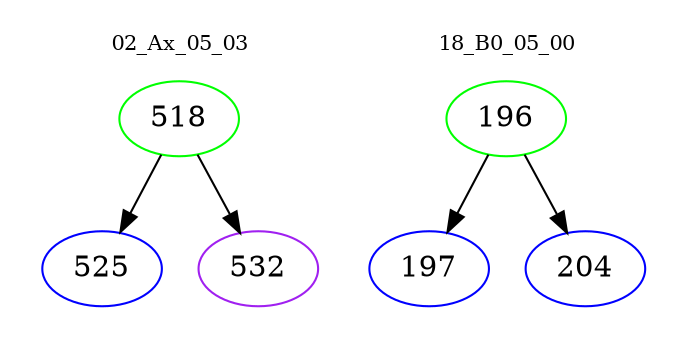 digraph{
subgraph cluster_0 {
color = white
label = "02_Ax_05_03";
fontsize=10;
T0_518 [label="518", color="green"]
T0_518 -> T0_525 [color="black"]
T0_525 [label="525", color="blue"]
T0_518 -> T0_532 [color="black"]
T0_532 [label="532", color="purple"]
}
subgraph cluster_1 {
color = white
label = "18_B0_05_00";
fontsize=10;
T1_196 [label="196", color="green"]
T1_196 -> T1_197 [color="black"]
T1_197 [label="197", color="blue"]
T1_196 -> T1_204 [color="black"]
T1_204 [label="204", color="blue"]
}
}
